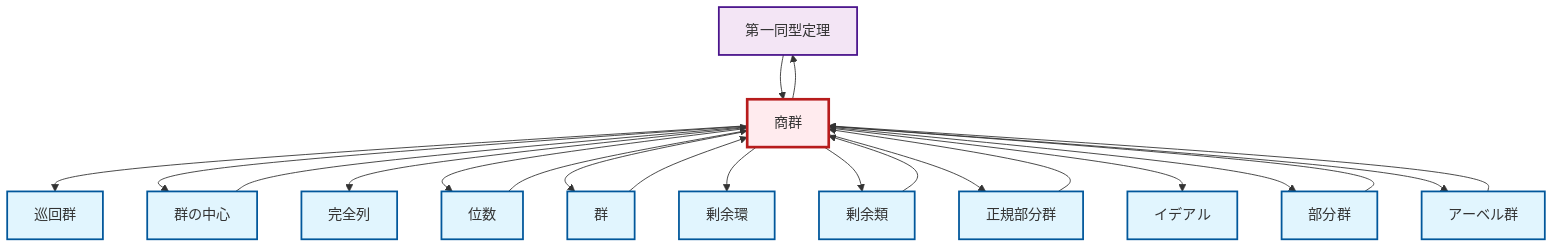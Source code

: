 graph TD
    classDef definition fill:#e1f5fe,stroke:#01579b,stroke-width:2px
    classDef theorem fill:#f3e5f5,stroke:#4a148c,stroke-width:2px
    classDef axiom fill:#fff3e0,stroke:#e65100,stroke-width:2px
    classDef example fill:#e8f5e9,stroke:#1b5e20,stroke-width:2px
    classDef current fill:#ffebee,stroke:#b71c1c,stroke-width:3px
    thm-first-isomorphism["第一同型定理"]:::theorem
    def-subgroup["部分群"]:::definition
    def-center-of-group["群の中心"]:::definition
    def-coset["剰余類"]:::definition
    def-ideal["イデアル"]:::definition
    def-normal-subgroup["正規部分群"]:::definition
    def-exact-sequence["完全列"]:::definition
    def-group["群"]:::definition
    def-quotient-group["商群"]:::definition
    def-quotient-ring["剰余環"]:::definition
    def-abelian-group["アーベル群"]:::definition
    def-cyclic-group["巡回群"]:::definition
    def-order["位数"]:::definition
    def-quotient-group --> def-cyclic-group
    def-abelian-group --> def-quotient-group
    def-quotient-group --> def-center-of-group
    def-quotient-group --> def-exact-sequence
    def-quotient-group --> def-order
    def-quotient-group --> def-group
    def-quotient-group --> def-quotient-ring
    def-quotient-group --> thm-first-isomorphism
    def-quotient-group --> def-coset
    thm-first-isomorphism --> def-quotient-group
    def-quotient-group --> def-normal-subgroup
    def-quotient-group --> def-ideal
    def-subgroup --> def-quotient-group
    def-center-of-group --> def-quotient-group
    def-order --> def-quotient-group
    def-group --> def-quotient-group
    def-coset --> def-quotient-group
    def-quotient-group --> def-subgroup
    def-normal-subgroup --> def-quotient-group
    def-quotient-group --> def-abelian-group
    class def-quotient-group current
